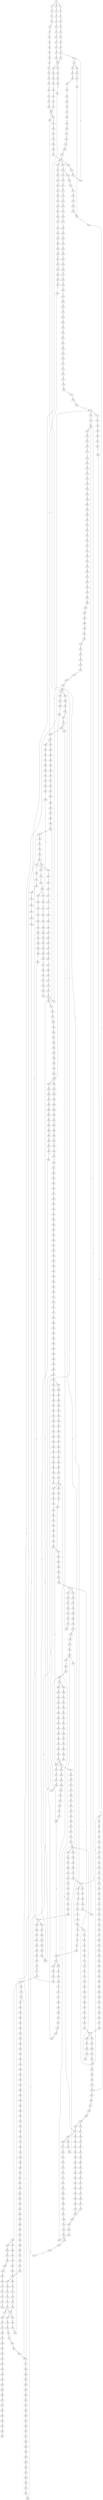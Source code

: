 strict digraph  {
	S0 -> S1 [ label = T ];
	S0 -> S2 [ label = C ];
	S0 -> S3 [ label = G ];
	S1 -> S4 [ label = G ];
	S2 -> S5 [ label = G ];
	S3 -> S6 [ label = G ];
	S4 -> S7 [ label = C ];
	S5 -> S8 [ label = C ];
	S6 -> S9 [ label = C ];
	S7 -> S10 [ label = G ];
	S8 -> S11 [ label = G ];
	S9 -> S12 [ label = T ];
	S10 -> S13 [ label = T ];
	S11 -> S14 [ label = T ];
	S12 -> S15 [ label = T ];
	S13 -> S16 [ label = C ];
	S14 -> S17 [ label = C ];
	S15 -> S18 [ label = C ];
	S16 -> S19 [ label = G ];
	S17 -> S20 [ label = G ];
	S18 -> S21 [ label = G ];
	S19 -> S22 [ label = A ];
	S20 -> S23 [ label = T ];
	S21 -> S24 [ label = A ];
	S22 -> S25 [ label = A ];
	S23 -> S26 [ label = G ];
	S24 -> S27 [ label = A ];
	S25 -> S28 [ label = C ];
	S26 -> S29 [ label = C ];
	S27 -> S30 [ label = C ];
	S28 -> S31 [ label = C ];
	S28 -> S32 [ label = A ];
	S29 -> S33 [ label = A ];
	S30 -> S34 [ label = A ];
	S31 -> S35 [ label = T ];
	S32 -> S36 [ label = C ];
	S33 -> S37 [ label = T ];
	S34 -> S36 [ label = C ];
	S35 -> S38 [ label = T ];
	S35 -> S39 [ label = G ];
	S36 -> S40 [ label = G ];
	S36 -> S41 [ label = C ];
	S37 -> S42 [ label = C ];
	S38 -> S43 [ label = C ];
	S39 -> S44 [ label = T ];
	S40 -> S45 [ label = C ];
	S41 -> S46 [ label = C ];
	S42 -> S47 [ label = C ];
	S43 -> S48 [ label = G ];
	S44 -> S49 [ label = C ];
	S45 -> S50 [ label = G ];
	S46 -> S51 [ label = G ];
	S47 -> S52 [ label = G ];
	S48 -> S53 [ label = T ];
	S49 -> S54 [ label = G ];
	S50 -> S55 [ label = C ];
	S51 -> S56 [ label = T ];
	S52 -> S57 [ label = C ];
	S53 -> S58 [ label = A ];
	S54 -> S59 [ label = C ];
	S55 -> S60 [ label = A ];
	S56 -> S61 [ label = A ];
	S57 -> S62 [ label = A ];
	S58 -> S63 [ label = C ];
	S59 -> S64 [ label = G ];
	S60 -> S65 [ label = C ];
	S61 -> S66 [ label = C ];
	S62 -> S67 [ label = C ];
	S63 -> S68 [ label = T ];
	S64 -> S69 [ label = C ];
	S65 -> S70 [ label = G ];
	S66 -> S71 [ label = A ];
	S66 -> S72 [ label = G ];
	S67 -> S73 [ label = G ];
	S68 -> S74 [ label = T ];
	S69 -> S75 [ label = G ];
	S69 -> S76 [ label = A ];
	S70 -> S77 [ label = T ];
	S71 -> S78 [ label = G ];
	S72 -> S79 [ label = T ];
	S73 -> S80 [ label = T ];
	S74 -> S81 [ label = C ];
	S75 -> S82 [ label = A ];
	S76 -> S83 [ label = G ];
	S76 -> S84 [ label = A ];
	S77 -> S85 [ label = C ];
	S78 -> S86 [ label = C ];
	S79 -> S87 [ label = C ];
	S80 -> S85 [ label = C ];
	S81 -> S88 [ label = A ];
	S82 -> S89 [ label = G ];
	S83 -> S90 [ label = C ];
	S84 -> S91 [ label = C ];
	S85 -> S92 [ label = G ];
	S85 -> S93 [ label = C ];
	S86 -> S94 [ label = A ];
	S87 -> S95 [ label = C ];
	S88 -> S96 [ label = A ];
	S89 -> S97 [ label = C ];
	S90 -> S98 [ label = C ];
	S91 -> S99 [ label = C ];
	S92 -> S100 [ label = A ];
	S93 -> S101 [ label = A ];
	S94 -> S102 [ label = G ];
	S95 -> S103 [ label = A ];
	S96 -> S104 [ label = G ];
	S97 -> S105 [ label = A ];
	S98 -> S106 [ label = G ];
	S99 -> S107 [ label = C ];
	S100 -> S108 [ label = G ];
	S101 -> S109 [ label = G ];
	S102 -> S110 [ label = G ];
	S103 -> S109 [ label = G ];
	S104 -> S111 [ label = C ];
	S105 -> S112 [ label = G ];
	S106 -> S113 [ label = G ];
	S107 -> S114 [ label = G ];
	S108 -> S115 [ label = C ];
	S109 -> S116 [ label = C ];
	S110 -> S117 [ label = T ];
	S111 -> S118 [ label = G ];
	S112 -> S119 [ label = T ];
	S113 -> S120 [ label = T ];
	S114 -> S121 [ label = T ];
	S115 -> S122 [ label = G ];
	S116 -> S123 [ label = T ];
	S116 -> S124 [ label = G ];
	S117 -> S125 [ label = G ];
	S118 -> S126 [ label = A ];
	S119 -> S127 [ label = G ];
	S120 -> S128 [ label = G ];
	S121 -> S129 [ label = A ];
	S122 -> S130 [ label = A ];
	S123 -> S131 [ label = T ];
	S124 -> S132 [ label = A ];
	S125 -> S133 [ label = C ];
	S126 -> S134 [ label = G ];
	S127 -> S135 [ label = C ];
	S128 -> S136 [ label = A ];
	S128 -> S137 [ label = G ];
	S129 -> S66 [ label = C ];
	S130 -> S138 [ label = G ];
	S131 -> S139 [ label = C ];
	S132 -> S140 [ label = G ];
	S133 -> S141 [ label = A ];
	S134 -> S142 [ label = T ];
	S135 -> S143 [ label = A ];
	S136 -> S144 [ label = C ];
	S137 -> S145 [ label = T ];
	S137 -> S146 [ label = A ];
	S138 -> S147 [ label = T ];
	S139 -> S148 [ label = A ];
	S140 -> S149 [ label = T ];
	S141 -> S150 [ label = C ];
	S142 -> S151 [ label = C ];
	S143 -> S152 [ label = A ];
	S144 -> S153 [ label = G ];
	S145 -> S154 [ label = G ];
	S145 -> S155 [ label = T ];
	S146 -> S156 [ label = A ];
	S147 -> S151 [ label = C ];
	S148 -> S157 [ label = C ];
	S149 -> S151 [ label = C ];
	S150 -> S158 [ label = G ];
	S151 -> S159 [ label = C ];
	S151 -> S160 [ label = G ];
	S151 -> S161 [ label = T ];
	S152 -> S162 [ label = C ];
	S153 -> S163 [ label = T ];
	S154 -> S164 [ label = G ];
	S155 -> S165 [ label = A ];
	S156 -> S166 [ label = G ];
	S157 -> S167 [ label = G ];
	S158 -> S168 [ label = C ];
	S159 -> S169 [ label = C ];
	S160 -> S170 [ label = A ];
	S161 -> S171 [ label = C ];
	S162 -> S172 [ label = A ];
	S163 -> S173 [ label = G ];
	S164 -> S174 [ label = A ];
	S165 -> S175 [ label = G ];
	S166 -> S176 [ label = A ];
	S167 -> S177 [ label = C ];
	S168 -> S178 [ label = G ];
	S169 -> S179 [ label = T ];
	S169 -> S180 [ label = G ];
	S170 -> S181 [ label = A ];
	S171 -> S182 [ label = G ];
	S172 -> S183 [ label = G ];
	S173 -> S184 [ label = G ];
	S174 -> S185 [ label = A ];
	S175 -> S186 [ label = A ];
	S176 -> S187 [ label = A ];
	S177 -> S188 [ label = C ];
	S178 -> S189 [ label = G ];
	S179 -> S190 [ label = C ];
	S180 -> S191 [ label = C ];
	S181 -> S192 [ label = C ];
	S182 -> S193 [ label = T ];
	S183 -> S194 [ label = C ];
	S184 -> S195 [ label = G ];
	S185 -> S196 [ label = C ];
	S186 -> S197 [ label = A ];
	S187 -> S198 [ label = C ];
	S188 -> S199 [ label = C ];
	S189 -> S200 [ label = T ];
	S190 -> S201 [ label = C ];
	S191 -> S202 [ label = C ];
	S192 -> S31 [ label = C ];
	S193 -> S203 [ label = C ];
	S194 -> S204 [ label = T ];
	S195 -> S205 [ label = T ];
	S196 -> S206 [ label = C ];
	S197 -> S207 [ label = G ];
	S198 -> S208 [ label = G ];
	S199 -> S209 [ label = T ];
	S200 -> S210 [ label = G ];
	S201 -> S211 [ label = G ];
	S202 -> S212 [ label = T ];
	S203 -> S213 [ label = T ];
	S204 -> S214 [ label = A ];
	S205 -> S215 [ label = A ];
	S206 -> S216 [ label = T ];
	S207 -> S217 [ label = G ];
	S208 -> S218 [ label = G ];
	S209 -> S219 [ label = T ];
	S210 -> S220 [ label = C ];
	S211 -> S221 [ label = G ];
	S212 -> S222 [ label = G ];
	S213 -> S223 [ label = G ];
	S214 -> S224 [ label = C ];
	S215 -> S225 [ label = C ];
	S216 -> S226 [ label = C ];
	S217 -> S227 [ label = G ];
	S218 -> S228 [ label = C ];
	S219 -> S229 [ label = C ];
	S220 -> S230 [ label = C ];
	S221 -> S231 [ label = T ];
	S222 -> S232 [ label = T ];
	S223 -> S233 [ label = T ];
	S224 -> S234 [ label = G ];
	S225 -> S235 [ label = T ];
	S226 -> S236 [ label = G ];
	S227 -> S237 [ label = G ];
	S228 -> S238 [ label = A ];
	S229 -> S239 [ label = A ];
	S230 -> S240 [ label = G ];
	S231 -> S241 [ label = C ];
	S232 -> S242 [ label = C ];
	S233 -> S243 [ label = T ];
	S234 -> S244 [ label = A ];
	S235 -> S245 [ label = A ];
	S236 -> S246 [ label = G ];
	S237 -> S247 [ label = T ];
	S237 -> S248 [ label = G ];
	S238 -> S249 [ label = C ];
	S239 -> S250 [ label = T ];
	S240 -> S251 [ label = C ];
	S241 -> S252 [ label = T ];
	S242 -> S253 [ label = G ];
	S243 -> S254 [ label = C ];
	S244 -> S255 [ label = G ];
	S245 -> S256 [ label = T ];
	S246 -> S257 [ label = C ];
	S247 -> S258 [ label = C ];
	S248 -> S259 [ label = T ];
	S249 -> S260 [ label = C ];
	S249 -> S261 [ label = T ];
	S250 -> S262 [ label = C ];
	S251 -> S263 [ label = C ];
	S251 -> S264 [ label = A ];
	S252 -> S265 [ label = G ];
	S253 -> S59 [ label = C ];
	S254 -> S266 [ label = C ];
	S255 -> S267 [ label = A ];
	S256 -> S268 [ label = T ];
	S257 -> S269 [ label = A ];
	S258 -> S270 [ label = T ];
	S259 -> S271 [ label = C ];
	S260 -> S272 [ label = G ];
	S261 -> S273 [ label = G ];
	S262 -> S274 [ label = C ];
	S263 -> S275 [ label = G ];
	S264 -> S276 [ label = A ];
	S265 -> S277 [ label = G ];
	S266 -> S278 [ label = G ];
	S267 -> S279 [ label = A ];
	S268 -> S280 [ label = G ];
	S269 -> S281 [ label = C ];
	S270 -> S282 [ label = C ];
	S271 -> S283 [ label = C ];
	S272 -> S284 [ label = A ];
	S272 -> S285 [ label = G ];
	S273 -> S286 [ label = G ];
	S274 -> S287 [ label = A ];
	S275 -> S288 [ label = G ];
	S276 -> S289 [ label = C ];
	S277 -> S290 [ label = A ];
	S278 -> S291 [ label = T ];
	S279 -> S292 [ label = C ];
	S280 -> S293 [ label = G ];
	S281 -> S294 [ label = G ];
	S281 -> S295 [ label = C ];
	S282 -> S296 [ label = T ];
	S283 -> S297 [ label = G ];
	S284 -> S298 [ label = G ];
	S284 -> S299 [ label = A ];
	S285 -> S300 [ label = G ];
	S286 -> S301 [ label = G ];
	S287 -> S302 [ label = G ];
	S288 -> S303 [ label = T ];
	S289 -> S304 [ label = C ];
	S290 -> S305 [ label = G ];
	S291 -> S306 [ label = G ];
	S292 -> S307 [ label = T ];
	S293 -> S308 [ label = A ];
	S294 -> S309 [ label = C ];
	S295 -> S272 [ label = G ];
	S296 -> S310 [ label = C ];
	S297 -> S311 [ label = C ];
	S297 -> S312 [ label = T ];
	S298 -> S313 [ label = T ];
	S299 -> S314 [ label = T ];
	S300 -> S315 [ label = A ];
	S301 -> S316 [ label = A ];
	S302 -> S317 [ label = A ];
	S303 -> S318 [ label = G ];
	S304 -> S319 [ label = A ];
	S305 -> S320 [ label = G ];
	S306 -> S321 [ label = G ];
	S307 -> S322 [ label = G ];
	S308 -> S323 [ label = A ];
	S309 -> S324 [ label = G ];
	S310 -> S325 [ label = G ];
	S311 -> S326 [ label = C ];
	S312 -> S327 [ label = C ];
	S313 -> S328 [ label = C ];
	S314 -> S329 [ label = G ];
	S315 -> S330 [ label = A ];
	S316 -> S331 [ label = A ];
	S317 -> S332 [ label = A ];
	S318 -> S137 [ label = G ];
	S319 -> S333 [ label = G ];
	S320 -> S334 [ label = G ];
	S321 -> S335 [ label = C ];
	S322 -> S336 [ label = G ];
	S323 -> S337 [ label = C ];
	S324 -> S338 [ label = C ];
	S325 -> S339 [ label = T ];
	S326 -> S340 [ label = G ];
	S327 -> S341 [ label = G ];
	S328 -> S342 [ label = C ];
	S329 -> S343 [ label = T ];
	S330 -> S344 [ label = T ];
	S331 -> S345 [ label = C ];
	S332 -> S346 [ label = C ];
	S333 -> S347 [ label = A ];
	S333 -> S348 [ label = T ];
	S334 -> S349 [ label = T ];
	S335 -> S350 [ label = C ];
	S336 -> S351 [ label = C ];
	S337 -> S352 [ label = G ];
	S338 -> S353 [ label = G ];
	S339 -> S354 [ label = G ];
	S340 -> S355 [ label = G ];
	S341 -> S356 [ label = G ];
	S342 -> S357 [ label = A ];
	S343 -> S358 [ label = A ];
	S344 -> S359 [ label = T ];
	S345 -> S360 [ label = T ];
	S346 -> S361 [ label = C ];
	S347 -> S362 [ label = A ];
	S348 -> S363 [ label = C ];
	S349 -> S364 [ label = G ];
	S350 -> S365 [ label = C ];
	S351 -> S366 [ label = G ];
	S352 -> S367 [ label = G ];
	S353 -> S368 [ label = C ];
	S353 -> S369 [ label = G ];
	S354 -> S370 [ label = G ];
	S355 -> S371 [ label = A ];
	S356 -> S372 [ label = A ];
	S357 -> S373 [ label = G ];
	S358 -> S374 [ label = G ];
	S359 -> S375 [ label = G ];
	S360 -> S376 [ label = G ];
	S361 -> S377 [ label = A ];
	S361 -> S378 [ label = G ];
	S362 -> S379 [ label = C ];
	S363 -> S380 [ label = G ];
	S364 -> S381 [ label = T ];
	S365 -> S382 [ label = G ];
	S366 -> S383 [ label = C ];
	S367 -> S384 [ label = T ];
	S368 -> S385 [ label = G ];
	S369 -> S386 [ label = C ];
	S370 -> S387 [ label = T ];
	S371 -> S388 [ label = A ];
	S372 -> S389 [ label = A ];
	S373 -> S390 [ label = T ];
	S373 -> S391 [ label = C ];
	S374 -> S392 [ label = T ];
	S375 -> S393 [ label = A ];
	S376 -> S394 [ label = G ];
	S377 -> S395 [ label = G ];
	S377 -> S396 [ label = C ];
	S378 -> S397 [ label = G ];
	S379 -> S398 [ label = A ];
	S380 -> S399 [ label = C ];
	S381 -> S400 [ label = T ];
	S382 -> S401 [ label = T ];
	S383 -> S402 [ label = A ];
	S384 -> S403 [ label = A ];
	S385 -> S404 [ label = T ];
	S386 -> S405 [ label = T ];
	S387 -> S406 [ label = A ];
	S388 -> S407 [ label = C ];
	S389 -> S408 [ label = C ];
	S390 -> S409 [ label = A ];
	S391 -> S123 [ label = T ];
	S392 -> S410 [ label = T ];
	S393 -> S411 [ label = A ];
	S394 -> S412 [ label = A ];
	S395 -> S413 [ label = A ];
	S396 -> S414 [ label = C ];
	S397 -> S415 [ label = A ];
	S398 -> S416 [ label = G ];
	S399 -> S417 [ label = G ];
	S400 -> S418 [ label = C ];
	S401 -> S419 [ label = C ];
	S402 -> S420 [ label = G ];
	S403 -> S421 [ label = C ];
	S404 -> S422 [ label = C ];
	S405 -> S423 [ label = G ];
	S406 -> S424 [ label = C ];
	S407 -> S425 [ label = T ];
	S408 -> S426 [ label = A ];
	S408 -> S427 [ label = T ];
	S409 -> S428 [ label = G ];
	S410 -> S429 [ label = T ];
	S411 -> S430 [ label = C ];
	S412 -> S431 [ label = C ];
	S413 -> S432 [ label = C ];
	S414 -> S433 [ label = A ];
	S415 -> S434 [ label = C ];
	S416 -> S435 [ label = C ];
	S417 -> S436 [ label = C ];
	S418 -> S437 [ label = C ];
	S419 -> S438 [ label = C ];
	S420 -> S439 [ label = C ];
	S421 -> S440 [ label = G ];
	S422 -> S441 [ label = G ];
	S423 -> S442 [ label = G ];
	S424 -> S443 [ label = C ];
	S425 -> S444 [ label = G ];
	S426 -> S445 [ label = G ];
	S427 -> S446 [ label = A ];
	S428 -> S447 [ label = G ];
	S428 -> S448 [ label = C ];
	S429 -> S449 [ label = C ];
	S430 -> S450 [ label = C ];
	S431 -> S451 [ label = C ];
	S432 -> S452 [ label = T ];
	S433 -> S453 [ label = C ];
	S434 -> S454 [ label = G ];
	S435 -> S455 [ label = C ];
	S436 -> S76 [ label = A ];
	S437 -> S456 [ label = A ];
	S438 -> S457 [ label = A ];
	S439 -> S458 [ label = G ];
	S440 -> S459 [ label = A ];
	S441 -> S460 [ label = A ];
	S442 -> S461 [ label = A ];
	S443 -> S462 [ label = G ];
	S444 -> S463 [ label = C ];
	S445 -> S464 [ label = G ];
	S446 -> S465 [ label = C ];
	S447 -> S466 [ label = G ];
	S448 -> S467 [ label = T ];
	S449 -> S468 [ label = A ];
	S450 -> S469 [ label = C ];
	S451 -> S470 [ label = C ];
	S452 -> S471 [ label = C ];
	S453 -> S472 [ label = C ];
	S454 -> S473 [ label = C ];
	S454 -> S474 [ label = T ];
	S455 -> S475 [ label = G ];
	S456 -> S476 [ label = G ];
	S457 -> S477 [ label = G ];
	S458 -> S478 [ label = G ];
	S459 -> S479 [ label = A ];
	S460 -> S480 [ label = C ];
	S461 -> S481 [ label = A ];
	S462 -> S482 [ label = G ];
	S463 -> S483 [ label = A ];
	S464 -> S484 [ label = A ];
	S465 -> S485 [ label = A ];
	S466 -> S486 [ label = T ];
	S467 -> S487 [ label = C ];
	S468 -> S488 [ label = C ];
	S469 -> S489 [ label = G ];
	S470 -> S490 [ label = G ];
	S471 -> S491 [ label = C ];
	S472 -> S492 [ label = C ];
	S473 -> S493 [ label = C ];
	S474 -> S494 [ label = C ];
	S475 -> S495 [ label = T ];
	S476 -> S496 [ label = C ];
	S477 -> S497 [ label = T ];
	S478 -> S498 [ label = G ];
	S479 -> S499 [ label = G ];
	S480 -> S500 [ label = G ];
	S481 -> S501 [ label = T ];
	S482 -> S502 [ label = T ];
	S483 -> S503 [ label = A ];
	S484 -> S504 [ label = A ];
	S485 -> S505 [ label = A ];
	S486 -> S506 [ label = C ];
	S487 -> S507 [ label = C ];
	S488 -> S508 [ label = T ];
	S489 -> S509 [ label = T ];
	S490 -> S510 [ label = T ];
	S491 -> S511 [ label = C ];
	S492 -> S512 [ label = C ];
	S493 -> S513 [ label = C ];
	S494 -> S514 [ label = G ];
	S495 -> S515 [ label = C ];
	S496 -> S516 [ label = A ];
	S497 -> S409 [ label = A ];
	S498 -> S517 [ label = T ];
	S499 -> S518 [ label = A ];
	S500 -> S519 [ label = C ];
	S501 -> S520 [ label = G ];
	S502 -> S521 [ label = G ];
	S503 -> S522 [ label = C ];
	S504 -> S523 [ label = T ];
	S505 -> S524 [ label = C ];
	S506 -> S525 [ label = A ];
	S507 -> S526 [ label = A ];
	S508 -> S527 [ label = C ];
	S509 -> S528 [ label = C ];
	S510 -> S529 [ label = C ];
	S511 -> S530 [ label = A ];
	S512 -> S531 [ label = T ];
	S513 -> S532 [ label = A ];
	S514 -> S533 [ label = T ];
	S515 -> S534 [ label = C ];
	S516 -> S535 [ label = G ];
	S517 -> S536 [ label = G ];
	S518 -> S537 [ label = A ];
	S519 -> S538 [ label = G ];
	S520 -> S539 [ label = G ];
	S521 -> S540 [ label = G ];
	S522 -> S541 [ label = C ];
	S523 -> S542 [ label = A ];
	S524 -> S543 [ label = G ];
	S525 -> S544 [ label = C ];
	S526 -> S545 [ label = C ];
	S527 -> S546 [ label = C ];
	S528 -> S547 [ label = T ];
	S529 -> S547 [ label = T ];
	S530 -> S548 [ label = T ];
	S531 -> S549 [ label = T ];
	S532 -> S550 [ label = T ];
	S533 -> S551 [ label = G ];
	S534 -> S552 [ label = T ];
	S535 -> S553 [ label = A ];
	S536 -> S554 [ label = C ];
	S537 -> S555 [ label = G ];
	S538 -> S556 [ label = C ];
	S539 -> S557 [ label = G ];
	S540 -> S145 [ label = T ];
	S541 -> S558 [ label = A ];
	S542 -> S559 [ label = G ];
	S543 -> S560 [ label = A ];
	S544 -> S561 [ label = T ];
	S545 -> S562 [ label = C ];
	S546 -> S563 [ label = T ];
	S547 -> S564 [ label = C ];
	S548 -> S565 [ label = C ];
	S549 -> S566 [ label = C ];
	S550 -> S567 [ label = C ];
	S551 -> S568 [ label = A ];
	S552 -> S569 [ label = C ];
	S553 -> S570 [ label = T ];
	S554 -> S571 [ label = C ];
	S555 -> S572 [ label = T ];
	S556 -> S573 [ label = C ];
	S557 -> S574 [ label = G ];
	S558 -> S333 [ label = G ];
	S559 -> S575 [ label = T ];
	S560 -> S576 [ label = A ];
	S561 -> S577 [ label = C ];
	S562 -> S578 [ label = G ];
	S563 -> S579 [ label = T ];
	S564 -> S580 [ label = G ];
	S565 -> S581 [ label = T ];
	S566 -> S582 [ label = C ];
	S566 -> S583 [ label = G ];
	S567 -> S584 [ label = G ];
	S568 -> S585 [ label = C ];
	S569 -> S586 [ label = T ];
	S570 -> S587 [ label = A ];
	S571 -> S588 [ label = G ];
	S572 -> S589 [ label = G ];
	S573 -> S590 [ label = T ];
	S574 -> S591 [ label = T ];
	S575 -> S592 [ label = C ];
	S576 -> S593 [ label = A ];
	S577 -> S594 [ label = G ];
	S578 -> S595 [ label = G ];
	S579 -> S596 [ label = T ];
	S580 -> S597 [ label = G ];
	S581 -> S598 [ label = G ];
	S582 -> S599 [ label = T ];
	S583 -> S600 [ label = A ];
	S584 -> S601 [ label = T ];
	S585 -> S602 [ label = C ];
	S586 -> S603 [ label = T ];
	S586 -> S604 [ label = G ];
	S587 -> S605 [ label = A ];
	S588 -> S251 [ label = C ];
	S589 -> S606 [ label = T ];
	S590 -> S607 [ label = C ];
	S591 -> S608 [ label = C ];
	S592 -> S609 [ label = T ];
	S593 -> S610 [ label = A ];
	S594 -> S611 [ label = C ];
	S595 -> S612 [ label = A ];
	S596 -> S613 [ label = C ];
	S597 -> S614 [ label = C ];
	S598 -> S615 [ label = C ];
	S599 -> S616 [ label = G ];
	S600 -> S617 [ label = T ];
	S601 -> S618 [ label = C ];
	S602 -> S619 [ label = G ];
	S603 -> S620 [ label = C ];
	S604 -> S621 [ label = T ];
	S605 -> S622 [ label = A ];
	S606 -> S623 [ label = C ];
	S607 -> S624 [ label = G ];
	S608 -> S625 [ label = C ];
	S609 -> S626 [ label = C ];
	S610 -> S627 [ label = C ];
	S611 -> S628 [ label = T ];
	S612 -> S629 [ label = C ];
	S613 -> S630 [ label = A ];
	S614 -> S631 [ label = A ];
	S615 -> S632 [ label = C ];
	S616 -> S633 [ label = T ];
	S617 -> S634 [ label = C ];
	S618 -> S635 [ label = C ];
	S619 -> S636 [ label = G ];
	S620 -> S637 [ label = T ];
	S621 -> S638 [ label = C ];
	S622 -> S639 [ label = A ];
	S623 -> S640 [ label = C ];
	S624 -> S641 [ label = G ];
	S625 -> S297 [ label = G ];
	S626 -> S642 [ label = T ];
	S627 -> S643 [ label = A ];
	S628 -> S644 [ label = T ];
	S629 -> S454 [ label = G ];
	S630 -> S645 [ label = T ];
	S631 -> S281 [ label = C ];
	S632 -> S646 [ label = A ];
	S633 -> S647 [ label = C ];
	S634 -> S648 [ label = G ];
	S635 -> S649 [ label = T ];
	S636 -> S650 [ label = T ];
	S637 -> S651 [ label = C ];
	S638 -> S652 [ label = G ];
	S639 -> S653 [ label = A ];
	S640 -> S654 [ label = T ];
	S641 -> S655 [ label = G ];
	S642 -> S656 [ label = C ];
	S643 -> S657 [ label = G ];
	S644 -> S658 [ label = C ];
	S645 -> S659 [ label = C ];
	S646 -> S660 [ label = G ];
	S647 -> S661 [ label = C ];
	S648 -> S662 [ label = T ];
	S649 -> S663 [ label = C ];
	S650 -> S664 [ label = C ];
	S651 -> S665 [ label = G ];
	S652 -> S666 [ label = T ];
	S653 -> S667 [ label = C ];
	S654 -> S668 [ label = G ];
	S655 -> S669 [ label = C ];
	S656 -> S670 [ label = T ];
	S657 -> S671 [ label = A ];
	S658 -> S672 [ label = A ];
	S659 -> S673 [ label = C ];
	S660 -> S674 [ label = T ];
	S661 -> S675 [ label = T ];
	S662 -> S676 [ label = T ];
	S663 -> S586 [ label = T ];
	S664 -> S677 [ label = G ];
	S665 -> S678 [ label = G ];
	S666 -> S679 [ label = G ];
	S667 -> S680 [ label = T ];
	S668 -> S681 [ label = G ];
	S669 -> S682 [ label = T ];
	S670 -> S683 [ label = G ];
	S671 -> S684 [ label = A ];
	S672 -> S685 [ label = T ];
	S673 -> S287 [ label = A ];
	S674 -> S686 [ label = C ];
	S675 -> S687 [ label = A ];
	S675 -> S688 [ label = T ];
	S676 -> S689 [ label = T ];
	S677 -> S690 [ label = C ];
	S678 -> S691 [ label = A ];
	S679 -> S692 [ label = G ];
	S680 -> S693 [ label = T ];
	S681 -> S694 [ label = C ];
	S682 -> S695 [ label = C ];
	S683 -> S696 [ label = A ];
	S684 -> S697 [ label = G ];
	S685 -> S698 [ label = C ];
	S686 -> S699 [ label = G ];
	S687 -> S700 [ label = C ];
	S688 -> S701 [ label = G ];
	S689 -> S702 [ label = G ];
	S690 -> S703 [ label = G ];
	S691 -> S704 [ label = G ];
	S692 -> S705 [ label = T ];
	S693 -> S706 [ label = T ];
	S694 -> S707 [ label = C ];
	S695 -> S708 [ label = A ];
	S696 -> S709 [ label = G ];
	S697 -> S710 [ label = G ];
	S698 -> S274 [ label = C ];
	S699 -> S711 [ label = T ];
	S700 -> S712 [ label = T ];
	S701 -> S713 [ label = T ];
	S702 -> S714 [ label = T ];
	S703 -> S715 [ label = T ];
	S704 -> S716 [ label = A ];
	S705 -> S406 [ label = A ];
	S706 -> S717 [ label = G ];
	S707 -> S718 [ label = T ];
	S708 -> S719 [ label = C ];
	S709 -> S720 [ label = T ];
	S710 -> S721 [ label = G ];
	S711 -> S722 [ label = A ];
	S712 -> S723 [ label = A ];
	S713 -> S724 [ label = A ];
	S714 -> S725 [ label = A ];
	S715 -> S726 [ label = A ];
	S716 -> S727 [ label = G ];
	S717 -> S728 [ label = C ];
	S718 -> S729 [ label = G ];
	S719 -> S730 [ label = G ];
	S720 -> S731 [ label = A ];
	S721 -> S237 [ label = G ];
	S722 -> S732 [ label = A ];
	S723 -> S733 [ label = C ];
	S724 -> S734 [ label = G ];
	S725 -> S735 [ label = G ];
	S726 -> S736 [ label = G ];
	S727 -> S737 [ label = G ];
	S728 -> S738 [ label = C ];
	S729 -> S739 [ label = G ];
	S730 -> S740 [ label = T ];
	S732 -> S741 [ label = G ];
	S733 -> S742 [ label = C ];
	S734 -> S743 [ label = G ];
	S735 -> S744 [ label = G ];
	S736 -> S745 [ label = C ];
	S737 -> S746 [ label = T ];
	S738 -> S747 [ label = G ];
	S739 -> S748 [ label = G ];
	S740 -> S749 [ label = C ];
	S741 -> S750 [ label = A ];
	S742 -> S751 [ label = A ];
	S743 -> S752 [ label = A ];
	S744 -> S752 [ label = A ];
	S745 -> S753 [ label = C ];
	S746 -> S754 [ label = C ];
	S747 -> S755 [ label = T ];
	S748 -> S756 [ label = T ];
	S749 -> S757 [ label = C ];
	S750 -> S758 [ label = C ];
	S751 -> S759 [ label = G ];
	S752 -> S760 [ label = G ];
	S752 -> S761 [ label = A ];
	S753 -> S762 [ label = G ];
	S754 -> S763 [ label = C ];
	S755 -> S764 [ label = A ];
	S756 -> S765 [ label = C ];
	S757 -> S101 [ label = A ];
	S758 -> S766 [ label = G ];
	S759 -> S767 [ label = G ];
	S760 -> S768 [ label = A ];
	S761 -> S769 [ label = A ];
	S762 -> S770 [ label = G ];
	S762 -> S771 [ label = C ];
	S763 -> S772 [ label = C ];
	S764 -> S773 [ label = G ];
	S765 -> S774 [ label = C ];
	S766 -> S775 [ label = G ];
	S767 -> S776 [ label = A ];
	S768 -> S777 [ label = G ];
	S769 -> S778 [ label = G ];
	S770 -> S779 [ label = T ];
	S771 -> S780 [ label = T ];
	S772 -> S781 [ label = A ];
	S772 -> S782 [ label = G ];
	S773 -> S783 [ label = C ];
	S774 -> S784 [ label = C ];
	S775 -> S785 [ label = C ];
	S776 -> S786 [ label = G ];
	S777 -> S787 [ label = G ];
	S778 -> S788 [ label = G ];
	S779 -> S128 [ label = G ];
	S780 -> S789 [ label = G ];
	S781 -> S790 [ label = G ];
	S782 -> S791 [ label = G ];
	S782 -> S792 [ label = A ];
	S783 -> S793 [ label = C ];
	S784 -> S794 [ label = G ];
	S785 -> S795 [ label = T ];
	S786 -> S796 [ label = A ];
	S787 -> S746 [ label = T ];
	S788 -> S797 [ label = T ];
	S789 -> S798 [ label = G ];
	S790 -> S799 [ label = A ];
	S791 -> S800 [ label = A ];
	S792 -> S801 [ label = G ];
	S792 -> S802 [ label = A ];
	S793 -> S762 [ label = G ];
	S794 -> S792 [ label = A ];
	S795 -> S803 [ label = C ];
	S796 -> S804 [ label = G ];
	S797 -> S805 [ label = C ];
	S798 -> S806 [ label = A ];
	S799 -> S807 [ label = G ];
	S800 -> S808 [ label = G ];
	S801 -> S809 [ label = T ];
	S802 -> S810 [ label = G ];
	S803 -> S811 [ label = T ];
	S804 -> S812 [ label = T ];
	S805 -> S813 [ label = C ];
	S806 -> S814 [ label = A ];
	S807 -> S815 [ label = C ];
	S808 -> S816 [ label = G ];
	S809 -> S817 [ label = C ];
	S810 -> S818 [ label = T ];
	S811 -> S819 [ label = C ];
	S812 -> S820 [ label = C ];
	S813 -> S821 [ label = C ];
	S814 -> S822 [ label = G ];
	S815 -> S823 [ label = C ];
	S816 -> S824 [ label = C ];
	S817 -> S342 [ label = C ];
	S818 -> S825 [ label = C ];
	S819 -> S826 [ label = G ];
	S820 -> S827 [ label = A ];
	S821 -> S782 [ label = G ];
	S822 -> S828 [ label = A ];
	S823 -> S829 [ label = A ];
	S824 -> S830 [ label = G ];
	S825 -> S831 [ label = G ];
	S826 -> S832 [ label = A ];
	S827 -> S833 [ label = G ];
	S828 -> S187 [ label = A ];
	S829 -> S834 [ label = C ];
	S830 -> S835 [ label = T ];
	S831 -> S836 [ label = C ];
	S831 -> S837 [ label = A ];
	S832 -> S838 [ label = A ];
	S833 -> S839 [ label = G ];
	S834 -> S840 [ label = G ];
	S835 -> S841 [ label = G ];
	S836 -> S842 [ label = G ];
	S837 -> S843 [ label = G ];
	S838 -> S844 [ label = G ];
	S839 -> S845 [ label = A ];
	S840 -> S846 [ label = G ];
	S841 -> S847 [ label = G ];
	S842 -> S848 [ label = G ];
	S843 -> S849 [ label = G ];
	S844 -> S850 [ label = T ];
	S845 -> S851 [ label = C ];
	S846 -> S852 [ label = T ];
	S847 -> S853 [ label = T ];
	S848 -> S854 [ label = C ];
	S849 -> S855 [ label = T ];
	S850 -> S856 [ label = C ];
	S851 -> S857 [ label = C ];
	S852 -> S858 [ label = T ];
	S853 -> S859 [ label = A ];
	S854 -> S860 [ label = T ];
	S855 -> S861 [ label = A ];
	S856 -> S831 [ label = G ];
	S857 -> S862 [ label = A ];
	S858 -> S863 [ label = A ];
	S859 -> S864 [ label = T ];
	S860 -> S865 [ label = A ];
	S861 -> S866 [ label = T ];
	S862 -> S867 [ label = G ];
	S863 -> S868 [ label = C ];
	S864 -> S869 [ label = G ];
	S865 -> S870 [ label = T ];
	S866 -> S871 [ label = A ];
	S867 -> S872 [ label = T ];
	S868 -> S873 [ label = T ];
	S869 -> S874 [ label = A ];
	S870 -> S875 [ label = A ];
	S871 -> S876 [ label = A ];
	S872 -> S877 [ label = C ];
	S873 -> S878 [ label = G ];
	S874 -> S879 [ label = G ];
	S875 -> S880 [ label = G ];
	S876 -> S881 [ label = G ];
	S877 -> S882 [ label = T ];
	S878 -> S883 [ label = C ];
	S879 -> S884 [ label = C ];
	S880 -> S885 [ label = T ];
	S881 -> S886 [ label = T ];
	S882 -> S887 [ label = C ];
	S883 -> S888 [ label = A ];
	S884 -> S889 [ label = G ];
	S885 -> S890 [ label = A ];
	S886 -> S891 [ label = C ];
	S887 -> S892 [ label = T ];
	S888 -> S893 [ label = G ];
	S889 -> S894 [ label = G ];
	S890 -> S895 [ label = G ];
	S891 -> S896 [ label = G ];
	S892 -> S897 [ label = G ];
	S893 -> S898 [ label = A ];
	S894 -> S899 [ label = T ];
	S895 -> S900 [ label = C ];
	S896 -> S901 [ label = T ];
	S897 -> S902 [ label = T ];
	S898 -> S903 [ label = C ];
	S899 -> S904 [ label = C ];
	S900 -> S905 [ label = C ];
	S901 -> S906 [ label = G ];
	S902 -> S907 [ label = A ];
	S903 -> S908 [ label = G ];
	S904 -> S909 [ label = G ];
	S905 -> S910 [ label = G ];
	S906 -> S911 [ label = G ];
	S908 -> S912 [ label = G ];
	S909 -> S913 [ label = C ];
	S910 -> S914 [ label = A ];
	S911 -> S705 [ label = T ];
	S912 -> S915 [ label = A ];
	S913 -> S916 [ label = A ];
	S914 -> S917 [ label = A ];
	S915 -> S918 [ label = C ];
	S916 -> S919 [ label = C ];
	S917 -> S920 [ label = A ];
	S918 -> S921 [ label = A ];
	S919 -> S922 [ label = G ];
	S920 -> S923 [ label = C ];
	S921 -> S924 [ label = C ];
	S922 -> S925 [ label = C ];
	S923 -> S926 [ label = C ];
	S924 -> S927 [ label = A ];
	S925 -> S928 [ label = G ];
	S926 -> S929 [ label = C ];
	S927 -> S930 [ label = C ];
	S928 -> S338 [ label = C ];
	S929 -> S931 [ label = C ];
	S930 -> S932 [ label = C ];
	S931 -> S933 [ label = G ];
	S932 -> S934 [ label = T ];
	S933 -> S935 [ label = A ];
	S934 -> S936 [ label = C ];
	S935 -> S937 [ label = C ];
	S936 -> S938 [ label = T ];
	S937 -> S939 [ label = T ];
	S938 -> S940 [ label = A ];
	S939 -> S941 [ label = A ];
	S940 -> S942 [ label = G ];
	S941 -> S943 [ label = G ];
	S942 -> S944 [ label = A ];
	S943 -> S945 [ label = A ];
	S944 -> S946 [ label = A ];
	S945 -> S947 [ label = A ];
	S946 -> S948 [ label = C ];
	S947 -> S949 [ label = T ];
	S948 -> S950 [ label = G ];
	S949 -> S951 [ label = C ];
	S950 -> S952 [ label = A ];
	S951 -> S953 [ label = G ];
	S952 -> S954 [ label = G ];
	S953 -> S955 [ label = G ];
	S954 -> S956 [ label = G ];
	S955 -> S957 [ label = G ];
	S956 -> S958 [ label = T ];
	S957 -> S959 [ label = T ];
	S958 -> S960 [ label = G ];
	S959 -> S961 [ label = A ];
	S960 -> S962 [ label = T ];
	S961 -> S963 [ label = T ];
	S962 -> S964 [ label = C ];
	S963 -> S965 [ label = C ];
	S964 -> S966 [ label = C ];
	S965 -> S967 [ label = C ];
	S966 -> S968 [ label = C ];
	S967 -> S969 [ label = C ];
	S968 -> S970 [ label = T ];
	S969 -> S971 [ label = G ];
	S970 -> S972 [ label = G ];
	S971 -> S973 [ label = A ];
	S972 -> S974 [ label = T ];
	S973 -> S975 [ label = A ];
	S974 -> S976 [ label = C ];
	S975 -> S977 [ label = A ];
	S976 -> S978 [ label = C ];
	S977 -> S979 [ label = G ];
	S978 -> S675 [ label = T ];
	S979 -> S980 [ label = T ];
	S980 -> S981 [ label = G ];
	S981 -> S982 [ label = T ];
	S982 -> S983 [ label = C ];
	S983 -> S984 [ label = G ];
	S984 -> S985 [ label = T ];
	S985 -> S986 [ label = C ];
	S986 -> S987 [ label = G ];
	S987 -> S988 [ label = G ];
	S988 -> S989 [ label = A ];
	S989 -> S389 [ label = A ];
}
